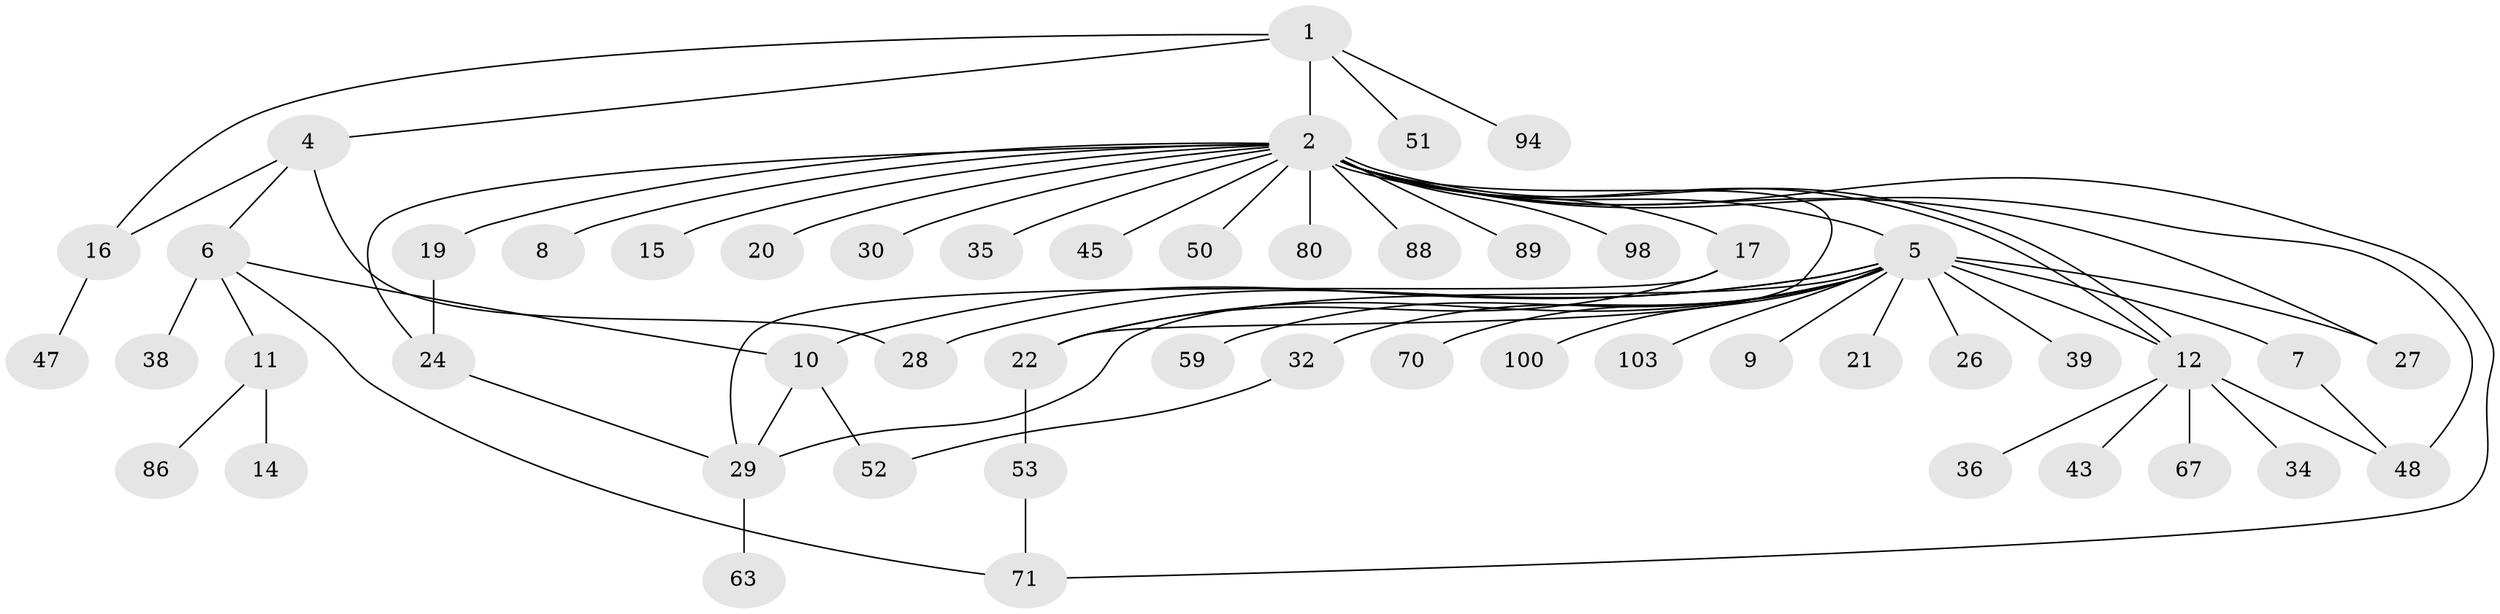 // original degree distribution, {8: 0.019230769230769232, 21: 0.009615384615384616, 3: 0.15384615384615385, 4: 0.057692307692307696, 18: 0.009615384615384616, 5: 0.028846153846153848, 2: 0.15384615384615385, 1: 0.5480769230769231, 6: 0.009615384615384616, 7: 0.009615384615384616}
// Generated by graph-tools (version 1.1) at 2025/14/03/09/25 04:14:38]
// undirected, 52 vertices, 68 edges
graph export_dot {
graph [start="1"]
  node [color=gray90,style=filled];
  1 [super="+18+49+54"];
  2 [super="+3+41+13"];
  4;
  5;
  6;
  7;
  8;
  9;
  10 [super="+25+42+73"];
  11;
  12;
  14 [super="+65+74"];
  15;
  16;
  17 [super="+68+85"];
  19 [super="+40"];
  20;
  21;
  22 [super="+33"];
  24 [super="+55+90"];
  26 [super="+66"];
  27 [super="+87"];
  28 [super="+91+104+64+56"];
  29 [super="+31+77"];
  30;
  32 [super="+58+69"];
  34;
  35;
  36 [super="+96"];
  38;
  39;
  43 [super="+79"];
  45;
  47;
  48 [super="+83+84+72"];
  50;
  51;
  52 [super="+57+60"];
  53 [super="+93"];
  59;
  63 [super="+102"];
  67;
  70;
  71 [super="+76"];
  80;
  86;
  88 [super="+99"];
  89;
  94;
  98;
  100;
  103;
  1 -- 2;
  1 -- 4;
  1 -- 16;
  1 -- 51;
  1 -- 94;
  2 -- 5 [weight=2];
  2 -- 8;
  2 -- 12;
  2 -- 12;
  2 -- 15;
  2 -- 17;
  2 -- 20;
  2 -- 24 [weight=2];
  2 -- 27;
  2 -- 30;
  2 -- 45;
  2 -- 71;
  2 -- 80;
  2 -- 88;
  2 -- 89;
  2 -- 98;
  2 -- 50;
  2 -- 48;
  2 -- 35;
  2 -- 19;
  2 -- 22;
  4 -- 6;
  4 -- 16;
  4 -- 28;
  5 -- 7;
  5 -- 9;
  5 -- 10;
  5 -- 12;
  5 -- 21;
  5 -- 22;
  5 -- 26;
  5 -- 27;
  5 -- 28;
  5 -- 29;
  5 -- 32;
  5 -- 39;
  5 -- 59;
  5 -- 70;
  5 -- 100;
  5 -- 103;
  6 -- 11;
  6 -- 38;
  6 -- 71;
  6 -- 10;
  7 -- 48;
  10 -- 52;
  10 -- 29;
  11 -- 14;
  11 -- 86;
  12 -- 34;
  12 -- 36;
  12 -- 43;
  12 -- 67;
  12 -- 48;
  16 -- 47;
  17 -- 29;
  17 -- 22;
  19 -- 24;
  22 -- 53;
  24 -- 29;
  29 -- 63;
  32 -- 52;
  53 -- 71;
}
